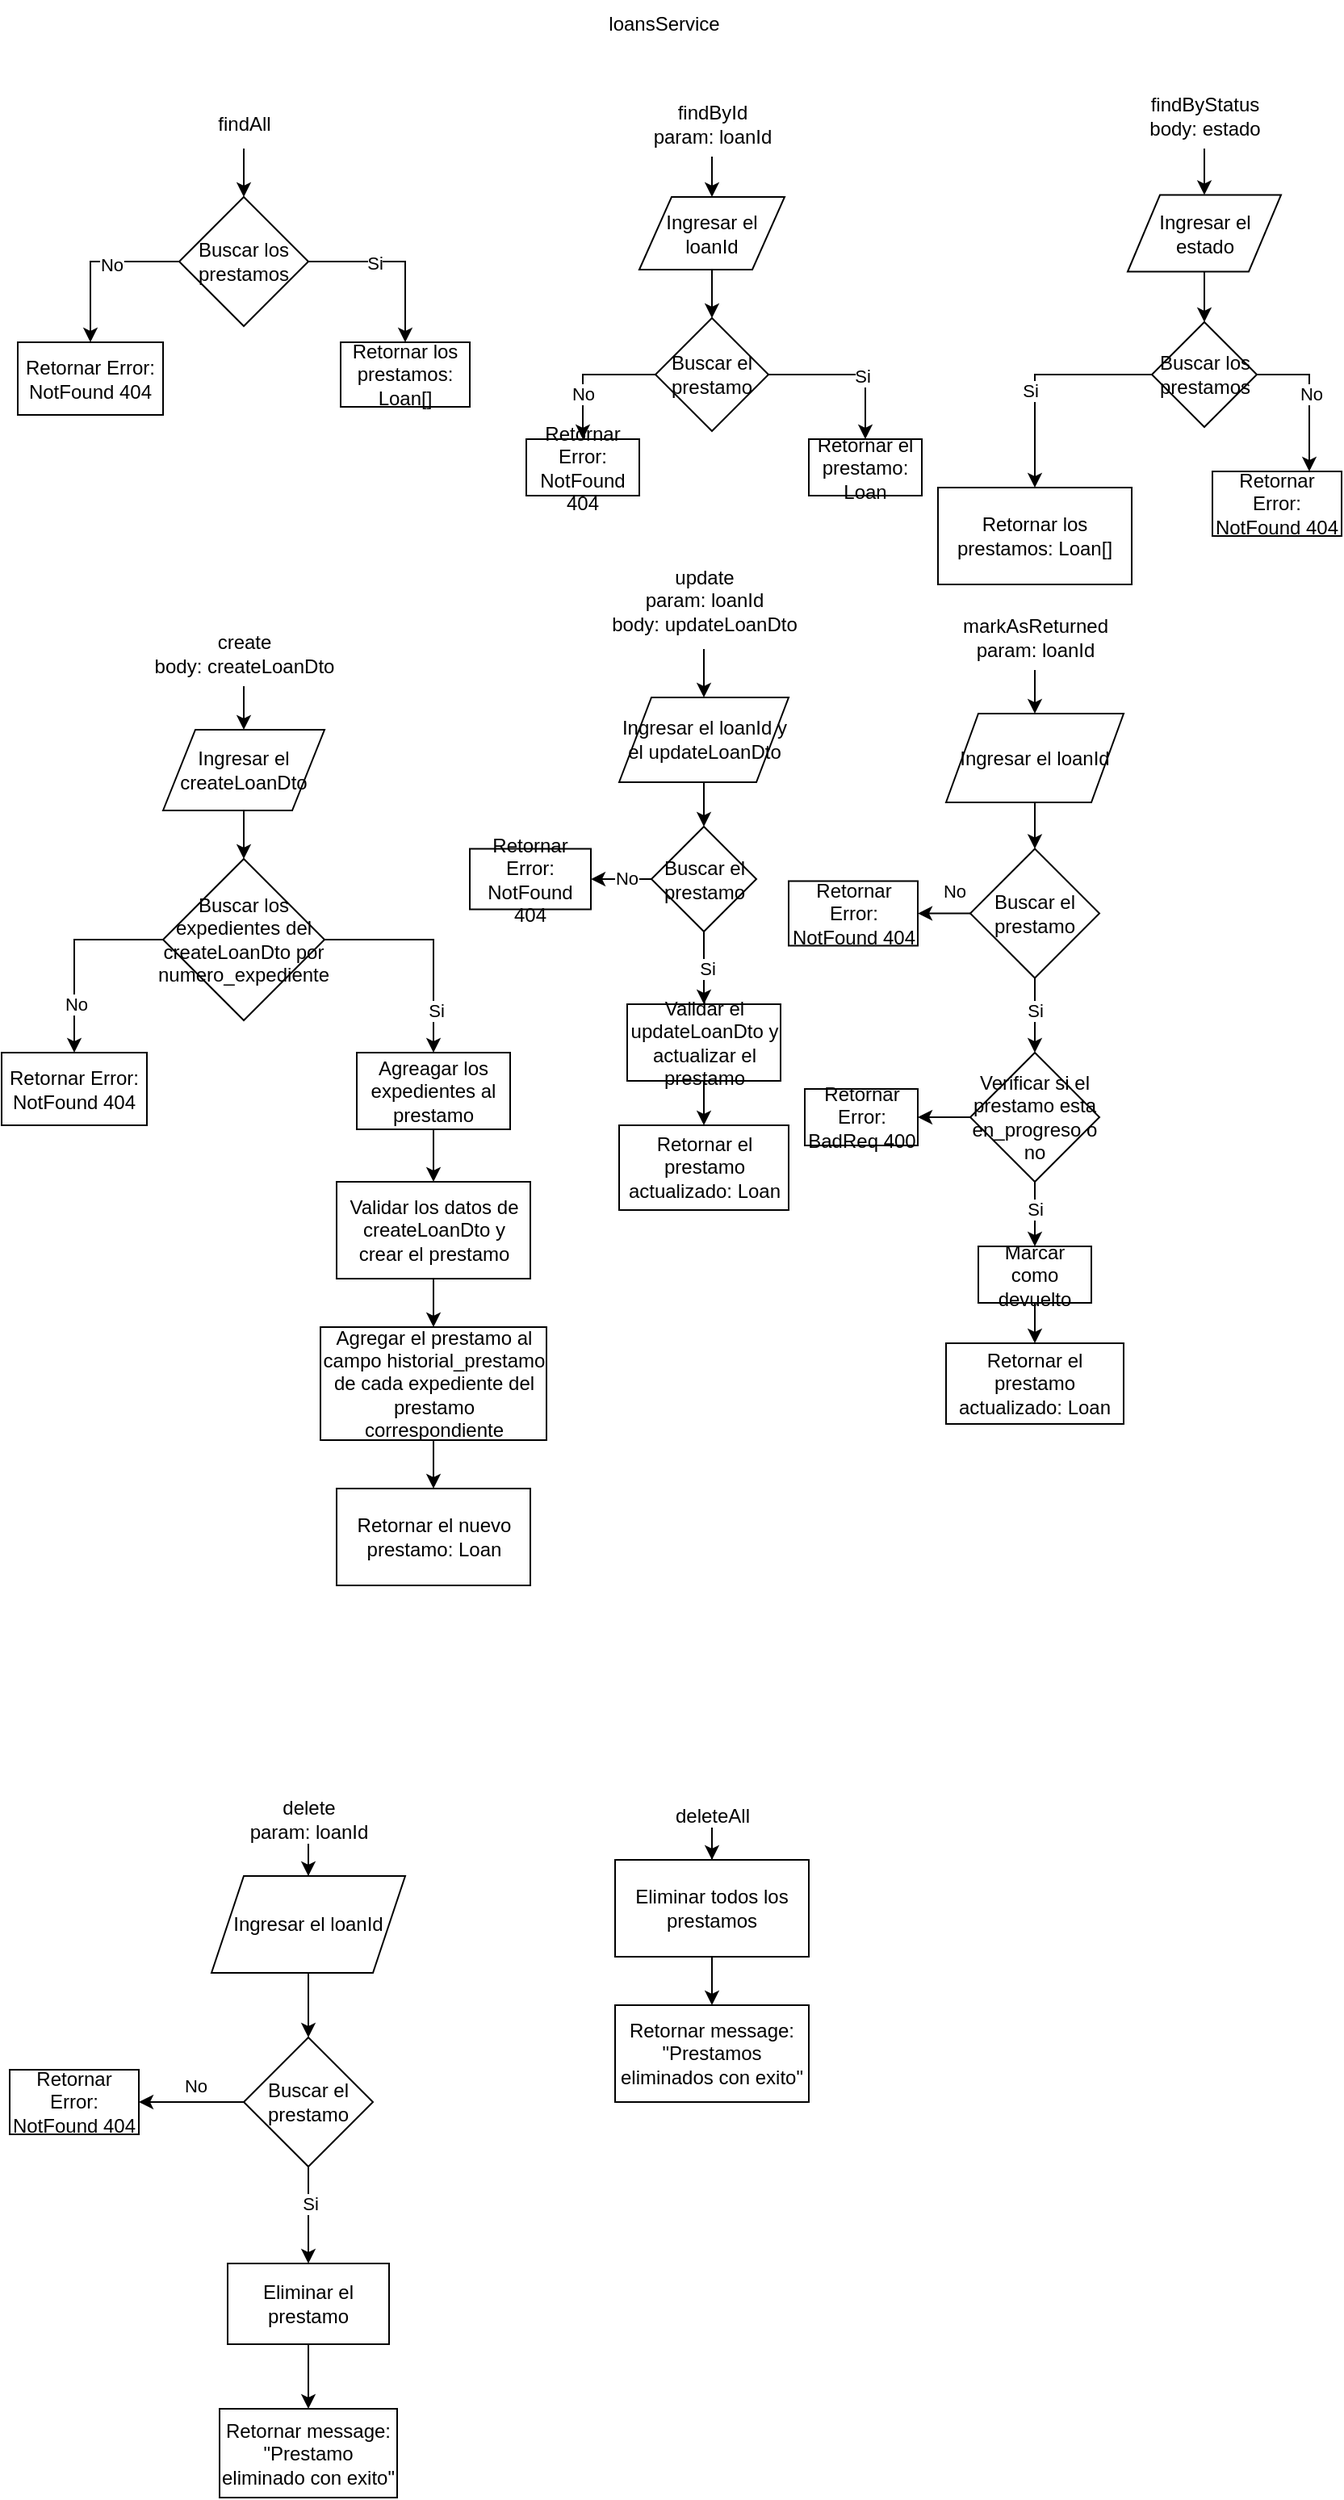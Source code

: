 <mxfile version="24.7.17">
  <diagram name="Página-1" id="9MJWwUZBBLu0T36h7VKG">
    <mxGraphModel dx="680" dy="346" grid="1" gridSize="10" guides="1" tooltips="1" connect="1" arrows="1" fold="1" page="1" pageScale="1" pageWidth="850" pageHeight="1100" math="0" shadow="0">
      <root>
        <mxCell id="0" />
        <mxCell id="1" parent="0" />
        <mxCell id="t0jGBZ8RW76Y2C9oPi6Z-1" value="loansService" style="text;html=1;align=center;verticalAlign=middle;resizable=0;points=[];autosize=1;strokeColor=none;fillColor=none;" vertex="1" parent="1">
          <mxGeometry x="375" y="18" width="90" height="30" as="geometry" />
        </mxCell>
        <mxCell id="t0jGBZ8RW76Y2C9oPi6Z-3" style="edgeStyle=orthogonalEdgeStyle;rounded=0;orthogonalLoop=1;jettySize=auto;html=1;" edge="1" parent="1" source="t0jGBZ8RW76Y2C9oPi6Z-2" target="t0jGBZ8RW76Y2C9oPi6Z-4">
          <mxGeometry relative="1" as="geometry">
            <mxPoint x="160" y="150" as="targetPoint" />
          </mxGeometry>
        </mxCell>
        <mxCell id="t0jGBZ8RW76Y2C9oPi6Z-2" value="findAll" style="text;html=1;align=center;verticalAlign=middle;resizable=0;points=[];autosize=1;strokeColor=none;fillColor=none;" vertex="1" parent="1">
          <mxGeometry x="130" y="80" width="60" height="30" as="geometry" />
        </mxCell>
        <mxCell id="t0jGBZ8RW76Y2C9oPi6Z-5" style="edgeStyle=orthogonalEdgeStyle;rounded=0;orthogonalLoop=1;jettySize=auto;html=1;" edge="1" parent="1" source="t0jGBZ8RW76Y2C9oPi6Z-4" target="t0jGBZ8RW76Y2C9oPi6Z-7">
          <mxGeometry relative="1" as="geometry">
            <mxPoint x="50" y="240" as="targetPoint" />
          </mxGeometry>
        </mxCell>
        <mxCell id="t0jGBZ8RW76Y2C9oPi6Z-6" value="No" style="edgeLabel;html=1;align=center;verticalAlign=middle;resizable=0;points=[];" vertex="1" connectable="0" parent="t0jGBZ8RW76Y2C9oPi6Z-5">
          <mxGeometry x="-0.203" y="2" relative="1" as="geometry">
            <mxPoint as="offset" />
          </mxGeometry>
        </mxCell>
        <mxCell id="t0jGBZ8RW76Y2C9oPi6Z-8" style="edgeStyle=orthogonalEdgeStyle;rounded=0;orthogonalLoop=1;jettySize=auto;html=1;" edge="1" parent="1" source="t0jGBZ8RW76Y2C9oPi6Z-4" target="t0jGBZ8RW76Y2C9oPi6Z-11">
          <mxGeometry relative="1" as="geometry">
            <mxPoint x="250" y="230" as="targetPoint" />
          </mxGeometry>
        </mxCell>
        <mxCell id="t0jGBZ8RW76Y2C9oPi6Z-9" value="Si" style="edgeLabel;html=1;align=center;verticalAlign=middle;resizable=0;points=[];" vertex="1" connectable="0" parent="t0jGBZ8RW76Y2C9oPi6Z-8">
          <mxGeometry x="-0.252" y="-1" relative="1" as="geometry">
            <mxPoint as="offset" />
          </mxGeometry>
        </mxCell>
        <mxCell id="t0jGBZ8RW76Y2C9oPi6Z-4" value="Buscar los prestamos" style="rhombus;whiteSpace=wrap;html=1;" vertex="1" parent="1">
          <mxGeometry x="120" y="140" width="80" height="80" as="geometry" />
        </mxCell>
        <mxCell id="t0jGBZ8RW76Y2C9oPi6Z-7" value="Retornar Error: NotFound 404" style="rounded=0;whiteSpace=wrap;html=1;" vertex="1" parent="1">
          <mxGeometry x="20" y="230" width="90" height="45" as="geometry" />
        </mxCell>
        <mxCell id="t0jGBZ8RW76Y2C9oPi6Z-11" value="Retornar los prestamos: Loan[]" style="rounded=0;whiteSpace=wrap;html=1;" vertex="1" parent="1">
          <mxGeometry x="220" y="230" width="80" height="40" as="geometry" />
        </mxCell>
        <mxCell id="t0jGBZ8RW76Y2C9oPi6Z-13" style="edgeStyle=orthogonalEdgeStyle;rounded=0;orthogonalLoop=1;jettySize=auto;html=1;" edge="1" parent="1" source="t0jGBZ8RW76Y2C9oPi6Z-12" target="t0jGBZ8RW76Y2C9oPi6Z-14">
          <mxGeometry relative="1" as="geometry">
            <mxPoint x="450" y="150" as="targetPoint" />
          </mxGeometry>
        </mxCell>
        <mxCell id="t0jGBZ8RW76Y2C9oPi6Z-12" value="&lt;div&gt;findById&lt;/div&gt;&lt;div&gt;param: loanId&lt;br&gt;&lt;/div&gt;" style="text;html=1;align=center;verticalAlign=middle;resizable=0;points=[];autosize=1;strokeColor=none;fillColor=none;" vertex="1" parent="1">
          <mxGeometry x="400" y="75" width="100" height="40" as="geometry" />
        </mxCell>
        <mxCell id="t0jGBZ8RW76Y2C9oPi6Z-15" style="edgeStyle=orthogonalEdgeStyle;rounded=0;orthogonalLoop=1;jettySize=auto;html=1;" edge="1" parent="1" source="t0jGBZ8RW76Y2C9oPi6Z-14" target="t0jGBZ8RW76Y2C9oPi6Z-16">
          <mxGeometry relative="1" as="geometry">
            <mxPoint x="450" y="220" as="targetPoint" />
          </mxGeometry>
        </mxCell>
        <mxCell id="t0jGBZ8RW76Y2C9oPi6Z-14" value="Ingresar el loanId" style="shape=parallelogram;perimeter=parallelogramPerimeter;whiteSpace=wrap;html=1;fixedSize=1;" vertex="1" parent="1">
          <mxGeometry x="405" y="140" width="90" height="45" as="geometry" />
        </mxCell>
        <mxCell id="t0jGBZ8RW76Y2C9oPi6Z-17" style="edgeStyle=orthogonalEdgeStyle;rounded=0;orthogonalLoop=1;jettySize=auto;html=1;" edge="1" parent="1" source="t0jGBZ8RW76Y2C9oPi6Z-16" target="t0jGBZ8RW76Y2C9oPi6Z-19">
          <mxGeometry relative="1" as="geometry">
            <mxPoint x="350" y="300" as="targetPoint" />
          </mxGeometry>
        </mxCell>
        <mxCell id="t0jGBZ8RW76Y2C9oPi6Z-18" value="No" style="edgeLabel;html=1;align=center;verticalAlign=middle;resizable=0;points=[];" vertex="1" connectable="0" parent="t0jGBZ8RW76Y2C9oPi6Z-17">
          <mxGeometry x="0.335" relative="1" as="geometry">
            <mxPoint as="offset" />
          </mxGeometry>
        </mxCell>
        <mxCell id="t0jGBZ8RW76Y2C9oPi6Z-20" style="edgeStyle=orthogonalEdgeStyle;rounded=0;orthogonalLoop=1;jettySize=auto;html=1;" edge="1" parent="1" source="t0jGBZ8RW76Y2C9oPi6Z-16" target="t0jGBZ8RW76Y2C9oPi6Z-22">
          <mxGeometry relative="1" as="geometry">
            <mxPoint x="530" y="300" as="targetPoint" />
          </mxGeometry>
        </mxCell>
        <mxCell id="t0jGBZ8RW76Y2C9oPi6Z-21" value="Si" style="edgeLabel;html=1;align=center;verticalAlign=middle;resizable=0;points=[];" vertex="1" connectable="0" parent="t0jGBZ8RW76Y2C9oPi6Z-20">
          <mxGeometry x="0.224" y="-2" relative="1" as="geometry">
            <mxPoint as="offset" />
          </mxGeometry>
        </mxCell>
        <mxCell id="t0jGBZ8RW76Y2C9oPi6Z-16" value="Buscar el prestamo" style="rhombus;whiteSpace=wrap;html=1;" vertex="1" parent="1">
          <mxGeometry x="415" y="215" width="70" height="70" as="geometry" />
        </mxCell>
        <mxCell id="t0jGBZ8RW76Y2C9oPi6Z-19" value="Retornar Error: NotFound 404" style="rounded=0;whiteSpace=wrap;html=1;" vertex="1" parent="1">
          <mxGeometry x="335" y="290" width="70" height="35" as="geometry" />
        </mxCell>
        <mxCell id="t0jGBZ8RW76Y2C9oPi6Z-22" value="Retornar el prestamo: Loan" style="rounded=0;whiteSpace=wrap;html=1;" vertex="1" parent="1">
          <mxGeometry x="510" y="290" width="70" height="35" as="geometry" />
        </mxCell>
        <mxCell id="t0jGBZ8RW76Y2C9oPi6Z-24" style="edgeStyle=orthogonalEdgeStyle;rounded=0;orthogonalLoop=1;jettySize=auto;html=1;" edge="1" parent="1" source="t0jGBZ8RW76Y2C9oPi6Z-23" target="t0jGBZ8RW76Y2C9oPi6Z-25">
          <mxGeometry relative="1" as="geometry">
            <mxPoint x="755" y="150.0" as="targetPoint" />
          </mxGeometry>
        </mxCell>
        <mxCell id="t0jGBZ8RW76Y2C9oPi6Z-23" value="&lt;div&gt;findByStatus&lt;/div&gt;&lt;div&gt;body: estado&lt;br&gt;&lt;/div&gt;" style="text;html=1;align=center;verticalAlign=middle;resizable=0;points=[];autosize=1;strokeColor=none;fillColor=none;" vertex="1" parent="1">
          <mxGeometry x="710" y="70" width="90" height="40" as="geometry" />
        </mxCell>
        <mxCell id="t0jGBZ8RW76Y2C9oPi6Z-26" style="edgeStyle=orthogonalEdgeStyle;rounded=0;orthogonalLoop=1;jettySize=auto;html=1;" edge="1" parent="1" source="t0jGBZ8RW76Y2C9oPi6Z-25" target="t0jGBZ8RW76Y2C9oPi6Z-27">
          <mxGeometry relative="1" as="geometry">
            <mxPoint x="755" y="220" as="targetPoint" />
          </mxGeometry>
        </mxCell>
        <mxCell id="t0jGBZ8RW76Y2C9oPi6Z-25" value="Ingresar el estado" style="shape=parallelogram;perimeter=parallelogramPerimeter;whiteSpace=wrap;html=1;fixedSize=1;" vertex="1" parent="1">
          <mxGeometry x="707.5" y="138.75" width="95" height="47.5" as="geometry" />
        </mxCell>
        <mxCell id="t0jGBZ8RW76Y2C9oPi6Z-28" style="edgeStyle=orthogonalEdgeStyle;rounded=0;orthogonalLoop=1;jettySize=auto;html=1;" edge="1" parent="1" source="t0jGBZ8RW76Y2C9oPi6Z-27" target="t0jGBZ8RW76Y2C9oPi6Z-32">
          <mxGeometry relative="1" as="geometry">
            <mxPoint x="820" y="350" as="targetPoint" />
            <Array as="points">
              <mxPoint x="820" y="250" />
            </Array>
          </mxGeometry>
        </mxCell>
        <mxCell id="t0jGBZ8RW76Y2C9oPi6Z-29" value="No" style="edgeLabel;html=1;align=center;verticalAlign=middle;resizable=0;points=[];" vertex="1" connectable="0" parent="t0jGBZ8RW76Y2C9oPi6Z-28">
          <mxGeometry x="-0.05" y="1" relative="1" as="geometry">
            <mxPoint as="offset" />
          </mxGeometry>
        </mxCell>
        <mxCell id="t0jGBZ8RW76Y2C9oPi6Z-30" style="edgeStyle=orthogonalEdgeStyle;rounded=0;orthogonalLoop=1;jettySize=auto;html=1;" edge="1" parent="1" source="t0jGBZ8RW76Y2C9oPi6Z-27" target="t0jGBZ8RW76Y2C9oPi6Z-33">
          <mxGeometry relative="1" as="geometry">
            <mxPoint x="650" y="350" as="targetPoint" />
          </mxGeometry>
        </mxCell>
        <mxCell id="t0jGBZ8RW76Y2C9oPi6Z-31" value="Si" style="edgeLabel;html=1;align=center;verticalAlign=middle;resizable=0;points=[];" vertex="1" connectable="0" parent="t0jGBZ8RW76Y2C9oPi6Z-30">
          <mxGeometry x="0.157" y="-3" relative="1" as="geometry">
            <mxPoint as="offset" />
          </mxGeometry>
        </mxCell>
        <mxCell id="t0jGBZ8RW76Y2C9oPi6Z-27" value="Buscar los prestamos" style="rhombus;whiteSpace=wrap;html=1;" vertex="1" parent="1">
          <mxGeometry x="722.5" y="217.5" width="65" height="65" as="geometry" />
        </mxCell>
        <mxCell id="t0jGBZ8RW76Y2C9oPi6Z-32" value="Retornar Error: NotFound 404" style="rounded=0;whiteSpace=wrap;html=1;" vertex="1" parent="1">
          <mxGeometry x="760" y="310" width="80" height="40" as="geometry" />
        </mxCell>
        <mxCell id="t0jGBZ8RW76Y2C9oPi6Z-33" value="Retornar los prestamos: Loan[]" style="rounded=0;whiteSpace=wrap;html=1;" vertex="1" parent="1">
          <mxGeometry x="590" y="320" width="120" height="60" as="geometry" />
        </mxCell>
        <mxCell id="t0jGBZ8RW76Y2C9oPi6Z-35" style="edgeStyle=orthogonalEdgeStyle;rounded=0;orthogonalLoop=1;jettySize=auto;html=1;" edge="1" parent="1" source="t0jGBZ8RW76Y2C9oPi6Z-34" target="t0jGBZ8RW76Y2C9oPi6Z-36">
          <mxGeometry relative="1" as="geometry">
            <mxPoint x="160.0" y="470" as="targetPoint" />
          </mxGeometry>
        </mxCell>
        <mxCell id="t0jGBZ8RW76Y2C9oPi6Z-34" value="&lt;div&gt;create&lt;/div&gt;&lt;div&gt;body: createLoanDto&lt;br&gt;&lt;/div&gt;" style="text;html=1;align=center;verticalAlign=middle;resizable=0;points=[];autosize=1;strokeColor=none;fillColor=none;" vertex="1" parent="1">
          <mxGeometry x="95" y="403" width="130" height="40" as="geometry" />
        </mxCell>
        <mxCell id="t0jGBZ8RW76Y2C9oPi6Z-37" style="edgeStyle=orthogonalEdgeStyle;rounded=0;orthogonalLoop=1;jettySize=auto;html=1;" edge="1" parent="1" source="t0jGBZ8RW76Y2C9oPi6Z-36" target="t0jGBZ8RW76Y2C9oPi6Z-38">
          <mxGeometry relative="1" as="geometry">
            <mxPoint x="160.0" y="560" as="targetPoint" />
          </mxGeometry>
        </mxCell>
        <mxCell id="t0jGBZ8RW76Y2C9oPi6Z-36" value="Ingresar el createLoanDto" style="shape=parallelogram;perimeter=parallelogramPerimeter;whiteSpace=wrap;html=1;fixedSize=1;" vertex="1" parent="1">
          <mxGeometry x="110" y="470" width="100" height="50" as="geometry" />
        </mxCell>
        <mxCell id="t0jGBZ8RW76Y2C9oPi6Z-39" style="edgeStyle=orthogonalEdgeStyle;rounded=0;orthogonalLoop=1;jettySize=auto;html=1;" edge="1" parent="1" source="t0jGBZ8RW76Y2C9oPi6Z-38" target="t0jGBZ8RW76Y2C9oPi6Z-41">
          <mxGeometry relative="1" as="geometry">
            <mxPoint x="40" y="670" as="targetPoint" />
          </mxGeometry>
        </mxCell>
        <mxCell id="t0jGBZ8RW76Y2C9oPi6Z-40" value="No" style="edgeLabel;html=1;align=center;verticalAlign=middle;resizable=0;points=[];" vertex="1" connectable="0" parent="t0jGBZ8RW76Y2C9oPi6Z-39">
          <mxGeometry x="0.518" y="1" relative="1" as="geometry">
            <mxPoint as="offset" />
          </mxGeometry>
        </mxCell>
        <mxCell id="t0jGBZ8RW76Y2C9oPi6Z-42" style="edgeStyle=orthogonalEdgeStyle;rounded=0;orthogonalLoop=1;jettySize=auto;html=1;" edge="1" parent="1" source="t0jGBZ8RW76Y2C9oPi6Z-38" target="t0jGBZ8RW76Y2C9oPi6Z-44">
          <mxGeometry relative="1" as="geometry">
            <mxPoint x="270.0" y="680" as="targetPoint" />
          </mxGeometry>
        </mxCell>
        <mxCell id="t0jGBZ8RW76Y2C9oPi6Z-43" value="Si" style="edgeLabel;html=1;align=center;verticalAlign=middle;resizable=0;points=[];" vertex="1" connectable="0" parent="t0jGBZ8RW76Y2C9oPi6Z-42">
          <mxGeometry x="0.622" y="1" relative="1" as="geometry">
            <mxPoint as="offset" />
          </mxGeometry>
        </mxCell>
        <mxCell id="t0jGBZ8RW76Y2C9oPi6Z-38" value="Buscar los expedientes del createLoanDto por numero_expediente" style="rhombus;whiteSpace=wrap;html=1;" vertex="1" parent="1">
          <mxGeometry x="110" y="550" width="100" height="100" as="geometry" />
        </mxCell>
        <mxCell id="t0jGBZ8RW76Y2C9oPi6Z-41" value="Retornar Error: NotFound 404" style="rounded=0;whiteSpace=wrap;html=1;" vertex="1" parent="1">
          <mxGeometry x="10" y="670" width="90" height="45" as="geometry" />
        </mxCell>
        <mxCell id="t0jGBZ8RW76Y2C9oPi6Z-45" style="edgeStyle=orthogonalEdgeStyle;rounded=0;orthogonalLoop=1;jettySize=auto;html=1;" edge="1" parent="1" source="t0jGBZ8RW76Y2C9oPi6Z-44" target="t0jGBZ8RW76Y2C9oPi6Z-46">
          <mxGeometry relative="1" as="geometry">
            <mxPoint x="277.5" y="760" as="targetPoint" />
          </mxGeometry>
        </mxCell>
        <mxCell id="t0jGBZ8RW76Y2C9oPi6Z-44" value="Agreagar los expedientes al prestamo" style="rounded=0;whiteSpace=wrap;html=1;" vertex="1" parent="1">
          <mxGeometry x="230" y="670" width="95" height="47.5" as="geometry" />
        </mxCell>
        <mxCell id="t0jGBZ8RW76Y2C9oPi6Z-47" style="edgeStyle=orthogonalEdgeStyle;rounded=0;orthogonalLoop=1;jettySize=auto;html=1;" edge="1" parent="1" source="t0jGBZ8RW76Y2C9oPi6Z-46" target="t0jGBZ8RW76Y2C9oPi6Z-48">
          <mxGeometry relative="1" as="geometry">
            <mxPoint x="280.0" y="840" as="targetPoint" />
          </mxGeometry>
        </mxCell>
        <mxCell id="t0jGBZ8RW76Y2C9oPi6Z-46" value="Validar los datos de createLoanDto y crear el prestamo" style="rounded=0;whiteSpace=wrap;html=1;" vertex="1" parent="1">
          <mxGeometry x="217.5" y="750" width="120" height="60" as="geometry" />
        </mxCell>
        <mxCell id="t0jGBZ8RW76Y2C9oPi6Z-49" style="edgeStyle=orthogonalEdgeStyle;rounded=0;orthogonalLoop=1;jettySize=auto;html=1;" edge="1" parent="1" source="t0jGBZ8RW76Y2C9oPi6Z-48" target="t0jGBZ8RW76Y2C9oPi6Z-50">
          <mxGeometry relative="1" as="geometry">
            <mxPoint x="277.5" y="940" as="targetPoint" />
          </mxGeometry>
        </mxCell>
        <mxCell id="t0jGBZ8RW76Y2C9oPi6Z-48" value="Agregar el prestamo al campo historial_prestamo de cada expediente del prestamo correspondiente" style="rounded=0;whiteSpace=wrap;html=1;" vertex="1" parent="1">
          <mxGeometry x="207.5" y="840" width="140" height="70" as="geometry" />
        </mxCell>
        <mxCell id="t0jGBZ8RW76Y2C9oPi6Z-50" value="Retornar el nuevo prestamo: Loan" style="rounded=0;whiteSpace=wrap;html=1;" vertex="1" parent="1">
          <mxGeometry x="217.5" y="940" width="120" height="60" as="geometry" />
        </mxCell>
        <mxCell id="t0jGBZ8RW76Y2C9oPi6Z-53" style="edgeStyle=orthogonalEdgeStyle;rounded=0;orthogonalLoop=1;jettySize=auto;html=1;" edge="1" parent="1" source="t0jGBZ8RW76Y2C9oPi6Z-51" target="t0jGBZ8RW76Y2C9oPi6Z-54">
          <mxGeometry relative="1" as="geometry">
            <mxPoint x="445" y="460" as="targetPoint" />
          </mxGeometry>
        </mxCell>
        <mxCell id="t0jGBZ8RW76Y2C9oPi6Z-51" value="&lt;div&gt;update&lt;/div&gt;&lt;div&gt;param: loanId&lt;/div&gt;&lt;div&gt;body: updateLoanDto&lt;br&gt;&lt;/div&gt;" style="text;html=1;align=center;verticalAlign=middle;resizable=0;points=[];autosize=1;strokeColor=none;fillColor=none;" vertex="1" parent="1">
          <mxGeometry x="375" y="360" width="140" height="60" as="geometry" />
        </mxCell>
        <mxCell id="t0jGBZ8RW76Y2C9oPi6Z-55" style="edgeStyle=orthogonalEdgeStyle;rounded=0;orthogonalLoop=1;jettySize=auto;html=1;" edge="1" parent="1" source="t0jGBZ8RW76Y2C9oPi6Z-54" target="t0jGBZ8RW76Y2C9oPi6Z-56">
          <mxGeometry relative="1" as="geometry">
            <mxPoint x="445" y="540" as="targetPoint" />
          </mxGeometry>
        </mxCell>
        <mxCell id="t0jGBZ8RW76Y2C9oPi6Z-54" value="Ingresar el loanId y el updateLoanDto" style="shape=parallelogram;perimeter=parallelogramPerimeter;whiteSpace=wrap;html=1;fixedSize=1;" vertex="1" parent="1">
          <mxGeometry x="392.5" y="450" width="105" height="52.5" as="geometry" />
        </mxCell>
        <mxCell id="t0jGBZ8RW76Y2C9oPi6Z-57" style="edgeStyle=orthogonalEdgeStyle;rounded=0;orthogonalLoop=1;jettySize=auto;html=1;" edge="1" parent="1" source="t0jGBZ8RW76Y2C9oPi6Z-56" target="t0jGBZ8RW76Y2C9oPi6Z-58">
          <mxGeometry relative="1" as="geometry">
            <mxPoint x="370" y="562.5" as="targetPoint" />
          </mxGeometry>
        </mxCell>
        <mxCell id="t0jGBZ8RW76Y2C9oPi6Z-59" value="No" style="edgeLabel;html=1;align=center;verticalAlign=middle;resizable=0;points=[];" vertex="1" connectable="0" parent="t0jGBZ8RW76Y2C9oPi6Z-57">
          <mxGeometry x="-0.205" y="-1" relative="1" as="geometry">
            <mxPoint x="-1" as="offset" />
          </mxGeometry>
        </mxCell>
        <mxCell id="t0jGBZ8RW76Y2C9oPi6Z-60" style="edgeStyle=orthogonalEdgeStyle;rounded=0;orthogonalLoop=1;jettySize=auto;html=1;" edge="1" parent="1" source="t0jGBZ8RW76Y2C9oPi6Z-56" target="t0jGBZ8RW76Y2C9oPi6Z-61">
          <mxGeometry relative="1" as="geometry">
            <mxPoint x="445" y="630" as="targetPoint" />
          </mxGeometry>
        </mxCell>
        <mxCell id="t0jGBZ8RW76Y2C9oPi6Z-62" value="Si" style="edgeLabel;html=1;align=center;verticalAlign=middle;resizable=0;points=[];" vertex="1" connectable="0" parent="t0jGBZ8RW76Y2C9oPi6Z-60">
          <mxGeometry x="-0.003" y="2" relative="1" as="geometry">
            <mxPoint as="offset" />
          </mxGeometry>
        </mxCell>
        <mxCell id="t0jGBZ8RW76Y2C9oPi6Z-56" value="Buscar el prestamo" style="rhombus;whiteSpace=wrap;html=1;" vertex="1" parent="1">
          <mxGeometry x="412.5" y="530" width="65" height="65" as="geometry" />
        </mxCell>
        <mxCell id="t0jGBZ8RW76Y2C9oPi6Z-58" value="Retornar Error: NotFound 404" style="rounded=0;whiteSpace=wrap;html=1;" vertex="1" parent="1">
          <mxGeometry x="300" y="543.75" width="75" height="37.5" as="geometry" />
        </mxCell>
        <mxCell id="t0jGBZ8RW76Y2C9oPi6Z-63" style="edgeStyle=orthogonalEdgeStyle;rounded=0;orthogonalLoop=1;jettySize=auto;html=1;" edge="1" parent="1" source="t0jGBZ8RW76Y2C9oPi6Z-61" target="t0jGBZ8RW76Y2C9oPi6Z-64">
          <mxGeometry relative="1" as="geometry">
            <mxPoint x="445" y="730" as="targetPoint" />
          </mxGeometry>
        </mxCell>
        <mxCell id="t0jGBZ8RW76Y2C9oPi6Z-61" value="Validar el updateLoanDto y actualizar el prestamo" style="rounded=0;whiteSpace=wrap;html=1;" vertex="1" parent="1">
          <mxGeometry x="397.5" y="640" width="95" height="47.5" as="geometry" />
        </mxCell>
        <mxCell id="t0jGBZ8RW76Y2C9oPi6Z-64" value="Retornar el prestamo actualizado: Loan" style="rounded=0;whiteSpace=wrap;html=1;" vertex="1" parent="1">
          <mxGeometry x="392.5" y="715" width="105" height="52.5" as="geometry" />
        </mxCell>
        <mxCell id="t0jGBZ8RW76Y2C9oPi6Z-66" style="edgeStyle=orthogonalEdgeStyle;rounded=0;orthogonalLoop=1;jettySize=auto;html=1;" edge="1" parent="1" source="t0jGBZ8RW76Y2C9oPi6Z-65" target="t0jGBZ8RW76Y2C9oPi6Z-67">
          <mxGeometry relative="1" as="geometry">
            <mxPoint x="650" y="460" as="targetPoint" />
          </mxGeometry>
        </mxCell>
        <mxCell id="t0jGBZ8RW76Y2C9oPi6Z-65" value="&lt;div&gt;markAsReturned&lt;/div&gt;&lt;div&gt;param: loanId&lt;/div&gt;" style="text;html=1;align=center;verticalAlign=middle;resizable=0;points=[];autosize=1;strokeColor=none;fillColor=none;" vertex="1" parent="1">
          <mxGeometry x="595" y="393" width="110" height="40" as="geometry" />
        </mxCell>
        <mxCell id="t0jGBZ8RW76Y2C9oPi6Z-68" style="edgeStyle=orthogonalEdgeStyle;rounded=0;orthogonalLoop=1;jettySize=auto;html=1;" edge="1" parent="1" source="t0jGBZ8RW76Y2C9oPi6Z-67" target="t0jGBZ8RW76Y2C9oPi6Z-69">
          <mxGeometry relative="1" as="geometry">
            <mxPoint x="650" y="560" as="targetPoint" />
          </mxGeometry>
        </mxCell>
        <mxCell id="t0jGBZ8RW76Y2C9oPi6Z-67" value="Ingresar el loanId" style="shape=parallelogram;perimeter=parallelogramPerimeter;whiteSpace=wrap;html=1;fixedSize=1;" vertex="1" parent="1">
          <mxGeometry x="595" y="460" width="110" height="55" as="geometry" />
        </mxCell>
        <mxCell id="t0jGBZ8RW76Y2C9oPi6Z-70" style="edgeStyle=orthogonalEdgeStyle;rounded=0;orthogonalLoop=1;jettySize=auto;html=1;" edge="1" parent="1" source="t0jGBZ8RW76Y2C9oPi6Z-69" target="t0jGBZ8RW76Y2C9oPi6Z-71">
          <mxGeometry relative="1" as="geometry">
            <mxPoint x="560" y="583.75" as="targetPoint" />
          </mxGeometry>
        </mxCell>
        <mxCell id="t0jGBZ8RW76Y2C9oPi6Z-72" value="No" style="edgeLabel;html=1;align=center;verticalAlign=middle;resizable=0;points=[];" vertex="1" connectable="0" parent="t0jGBZ8RW76Y2C9oPi6Z-70">
          <mxGeometry x="-0.716" y="1" relative="1" as="geometry">
            <mxPoint x="-3" y="-15" as="offset" />
          </mxGeometry>
        </mxCell>
        <mxCell id="t0jGBZ8RW76Y2C9oPi6Z-73" style="edgeStyle=orthogonalEdgeStyle;rounded=0;orthogonalLoop=1;jettySize=auto;html=1;" edge="1" parent="1" source="t0jGBZ8RW76Y2C9oPi6Z-69" target="t0jGBZ8RW76Y2C9oPi6Z-76">
          <mxGeometry relative="1" as="geometry">
            <mxPoint x="650" y="670" as="targetPoint" />
          </mxGeometry>
        </mxCell>
        <mxCell id="t0jGBZ8RW76Y2C9oPi6Z-74" value="Si" style="edgeLabel;html=1;align=center;verticalAlign=middle;resizable=0;points=[];" vertex="1" connectable="0" parent="t0jGBZ8RW76Y2C9oPi6Z-73">
          <mxGeometry x="-0.144" relative="1" as="geometry">
            <mxPoint as="offset" />
          </mxGeometry>
        </mxCell>
        <mxCell id="t0jGBZ8RW76Y2C9oPi6Z-69" value="Buscar el prestamo" style="rhombus;whiteSpace=wrap;html=1;" vertex="1" parent="1">
          <mxGeometry x="610" y="543.75" width="80" height="80" as="geometry" />
        </mxCell>
        <mxCell id="t0jGBZ8RW76Y2C9oPi6Z-71" value="Retornar Error: NotFound 404" style="rounded=0;whiteSpace=wrap;html=1;" vertex="1" parent="1">
          <mxGeometry x="497.5" y="563.75" width="80" height="40" as="geometry" />
        </mxCell>
        <mxCell id="t0jGBZ8RW76Y2C9oPi6Z-77" style="edgeStyle=orthogonalEdgeStyle;rounded=0;orthogonalLoop=1;jettySize=auto;html=1;" edge="1" parent="1" source="t0jGBZ8RW76Y2C9oPi6Z-76" target="t0jGBZ8RW76Y2C9oPi6Z-78">
          <mxGeometry relative="1" as="geometry">
            <mxPoint x="580" y="710" as="targetPoint" />
          </mxGeometry>
        </mxCell>
        <mxCell id="t0jGBZ8RW76Y2C9oPi6Z-79" style="edgeStyle=orthogonalEdgeStyle;rounded=0;orthogonalLoop=1;jettySize=auto;html=1;" edge="1" parent="1" source="t0jGBZ8RW76Y2C9oPi6Z-76" target="t0jGBZ8RW76Y2C9oPi6Z-82">
          <mxGeometry relative="1" as="geometry">
            <mxPoint x="650" y="790" as="targetPoint" />
          </mxGeometry>
        </mxCell>
        <mxCell id="t0jGBZ8RW76Y2C9oPi6Z-80" value="Si" style="edgeLabel;html=1;align=center;verticalAlign=middle;resizable=0;points=[];" vertex="1" connectable="0" parent="t0jGBZ8RW76Y2C9oPi6Z-79">
          <mxGeometry x="-0.18" relative="1" as="geometry">
            <mxPoint as="offset" />
          </mxGeometry>
        </mxCell>
        <mxCell id="t0jGBZ8RW76Y2C9oPi6Z-76" value="Verificar si el prestamo esta en_progreso o no" style="rhombus;whiteSpace=wrap;html=1;" vertex="1" parent="1">
          <mxGeometry x="610" y="670" width="80" height="80" as="geometry" />
        </mxCell>
        <mxCell id="t0jGBZ8RW76Y2C9oPi6Z-78" value="Retornar Error: BadReq 400" style="rounded=0;whiteSpace=wrap;html=1;" vertex="1" parent="1">
          <mxGeometry x="507.5" y="692.5" width="70" height="35" as="geometry" />
        </mxCell>
        <mxCell id="t0jGBZ8RW76Y2C9oPi6Z-83" style="edgeStyle=orthogonalEdgeStyle;rounded=0;orthogonalLoop=1;jettySize=auto;html=1;" edge="1" parent="1" source="t0jGBZ8RW76Y2C9oPi6Z-82" target="t0jGBZ8RW76Y2C9oPi6Z-84">
          <mxGeometry relative="1" as="geometry">
            <mxPoint x="650" y="840" as="targetPoint" />
          </mxGeometry>
        </mxCell>
        <mxCell id="t0jGBZ8RW76Y2C9oPi6Z-82" value="Marcar como devuelto" style="rounded=0;whiteSpace=wrap;html=1;" vertex="1" parent="1">
          <mxGeometry x="615" y="790" width="70" height="35" as="geometry" />
        </mxCell>
        <mxCell id="t0jGBZ8RW76Y2C9oPi6Z-84" value="Retornar el prestamo actualizado: Loan" style="rounded=0;whiteSpace=wrap;html=1;" vertex="1" parent="1">
          <mxGeometry x="595" y="850" width="110" height="50" as="geometry" />
        </mxCell>
        <mxCell id="t0jGBZ8RW76Y2C9oPi6Z-86" style="edgeStyle=orthogonalEdgeStyle;rounded=0;orthogonalLoop=1;jettySize=auto;html=1;" edge="1" parent="1" source="t0jGBZ8RW76Y2C9oPi6Z-85" target="t0jGBZ8RW76Y2C9oPi6Z-87">
          <mxGeometry relative="1" as="geometry">
            <mxPoint x="200.0" y="1210" as="targetPoint" />
          </mxGeometry>
        </mxCell>
        <mxCell id="t0jGBZ8RW76Y2C9oPi6Z-85" value="&lt;div&gt;delete&lt;/div&gt;&lt;div&gt;param: loanId&lt;br&gt;&lt;/div&gt;" style="text;html=1;align=center;verticalAlign=middle;resizable=0;points=[];autosize=1;strokeColor=none;fillColor=none;" vertex="1" parent="1">
          <mxGeometry x="150" y="1125" width="100" height="40" as="geometry" />
        </mxCell>
        <mxCell id="t0jGBZ8RW76Y2C9oPi6Z-88" style="edgeStyle=orthogonalEdgeStyle;rounded=0;orthogonalLoop=1;jettySize=auto;html=1;" edge="1" parent="1" source="t0jGBZ8RW76Y2C9oPi6Z-87" target="t0jGBZ8RW76Y2C9oPi6Z-89">
          <mxGeometry relative="1" as="geometry">
            <mxPoint x="200.0" y="1300" as="targetPoint" />
          </mxGeometry>
        </mxCell>
        <mxCell id="t0jGBZ8RW76Y2C9oPi6Z-87" value="Ingresar el loanId" style="shape=parallelogram;perimeter=parallelogramPerimeter;whiteSpace=wrap;html=1;fixedSize=1;" vertex="1" parent="1">
          <mxGeometry x="140.0" y="1180" width="120" height="60" as="geometry" />
        </mxCell>
        <mxCell id="t0jGBZ8RW76Y2C9oPi6Z-90" style="edgeStyle=orthogonalEdgeStyle;rounded=0;orthogonalLoop=1;jettySize=auto;html=1;" edge="1" parent="1" source="t0jGBZ8RW76Y2C9oPi6Z-89" target="t0jGBZ8RW76Y2C9oPi6Z-91">
          <mxGeometry relative="1" as="geometry">
            <mxPoint x="100" y="1320" as="targetPoint" />
          </mxGeometry>
        </mxCell>
        <mxCell id="t0jGBZ8RW76Y2C9oPi6Z-92" value="No" style="edgeLabel;html=1;align=center;verticalAlign=middle;resizable=0;points=[];" vertex="1" connectable="0" parent="t0jGBZ8RW76Y2C9oPi6Z-90">
          <mxGeometry x="-0.385" relative="1" as="geometry">
            <mxPoint x="-10" y="-10" as="offset" />
          </mxGeometry>
        </mxCell>
        <mxCell id="t0jGBZ8RW76Y2C9oPi6Z-93" style="edgeStyle=orthogonalEdgeStyle;rounded=0;orthogonalLoop=1;jettySize=auto;html=1;" edge="1" parent="1" source="t0jGBZ8RW76Y2C9oPi6Z-89" target="t0jGBZ8RW76Y2C9oPi6Z-95">
          <mxGeometry relative="1" as="geometry">
            <mxPoint x="200.0" y="1430" as="targetPoint" />
          </mxGeometry>
        </mxCell>
        <mxCell id="t0jGBZ8RW76Y2C9oPi6Z-94" value="Si" style="edgeLabel;html=1;align=center;verticalAlign=middle;resizable=0;points=[];" vertex="1" connectable="0" parent="t0jGBZ8RW76Y2C9oPi6Z-93">
          <mxGeometry x="-0.251" y="1" relative="1" as="geometry">
            <mxPoint as="offset" />
          </mxGeometry>
        </mxCell>
        <mxCell id="t0jGBZ8RW76Y2C9oPi6Z-89" value="Buscar el prestamo" style="rhombus;whiteSpace=wrap;html=1;" vertex="1" parent="1">
          <mxGeometry x="160.0" y="1280" width="80" height="80" as="geometry" />
        </mxCell>
        <mxCell id="t0jGBZ8RW76Y2C9oPi6Z-91" value="Retornar Error: NotFound 404" style="rounded=0;whiteSpace=wrap;html=1;" vertex="1" parent="1">
          <mxGeometry x="15" y="1300" width="80" height="40" as="geometry" />
        </mxCell>
        <mxCell id="t0jGBZ8RW76Y2C9oPi6Z-96" style="edgeStyle=orthogonalEdgeStyle;rounded=0;orthogonalLoop=1;jettySize=auto;html=1;" edge="1" parent="1" source="t0jGBZ8RW76Y2C9oPi6Z-95" target="t0jGBZ8RW76Y2C9oPi6Z-97">
          <mxGeometry relative="1" as="geometry">
            <mxPoint x="200" y="1520" as="targetPoint" />
          </mxGeometry>
        </mxCell>
        <mxCell id="t0jGBZ8RW76Y2C9oPi6Z-95" value="Eliminar el prestamo" style="rounded=0;whiteSpace=wrap;html=1;" vertex="1" parent="1">
          <mxGeometry x="150" y="1420" width="100" height="50" as="geometry" />
        </mxCell>
        <mxCell id="t0jGBZ8RW76Y2C9oPi6Z-97" value="Retornar message: &quot;Prestamo eliminado con exito&quot;" style="rounded=0;whiteSpace=wrap;html=1;" vertex="1" parent="1">
          <mxGeometry x="145" y="1510" width="110" height="55" as="geometry" />
        </mxCell>
        <mxCell id="t0jGBZ8RW76Y2C9oPi6Z-99" style="edgeStyle=orthogonalEdgeStyle;rounded=0;orthogonalLoop=1;jettySize=auto;html=1;" edge="1" parent="1" source="t0jGBZ8RW76Y2C9oPi6Z-98" target="t0jGBZ8RW76Y2C9oPi6Z-100">
          <mxGeometry relative="1" as="geometry">
            <mxPoint x="450" y="1200" as="targetPoint" />
          </mxGeometry>
        </mxCell>
        <mxCell id="t0jGBZ8RW76Y2C9oPi6Z-98" value="deleteAll" style="text;html=1;align=center;verticalAlign=middle;resizable=0;points=[];autosize=1;strokeColor=none;fillColor=none;" vertex="1" parent="1">
          <mxGeometry x="415" y="1128" width="70" height="30" as="geometry" />
        </mxCell>
        <mxCell id="t0jGBZ8RW76Y2C9oPi6Z-101" style="edgeStyle=orthogonalEdgeStyle;rounded=0;orthogonalLoop=1;jettySize=auto;html=1;" edge="1" parent="1" source="t0jGBZ8RW76Y2C9oPi6Z-100" target="t0jGBZ8RW76Y2C9oPi6Z-102">
          <mxGeometry relative="1" as="geometry">
            <mxPoint x="450" y="1290" as="targetPoint" />
          </mxGeometry>
        </mxCell>
        <mxCell id="t0jGBZ8RW76Y2C9oPi6Z-100" value="Eliminar todos los prestamos" style="rounded=0;whiteSpace=wrap;html=1;" vertex="1" parent="1">
          <mxGeometry x="390" y="1170" width="120" height="60" as="geometry" />
        </mxCell>
        <mxCell id="t0jGBZ8RW76Y2C9oPi6Z-102" value="Retornar message: &quot;Prestamos eliminados con exito&quot;" style="rounded=0;whiteSpace=wrap;html=1;" vertex="1" parent="1">
          <mxGeometry x="390" y="1260" width="120" height="60" as="geometry" />
        </mxCell>
      </root>
    </mxGraphModel>
  </diagram>
</mxfile>
